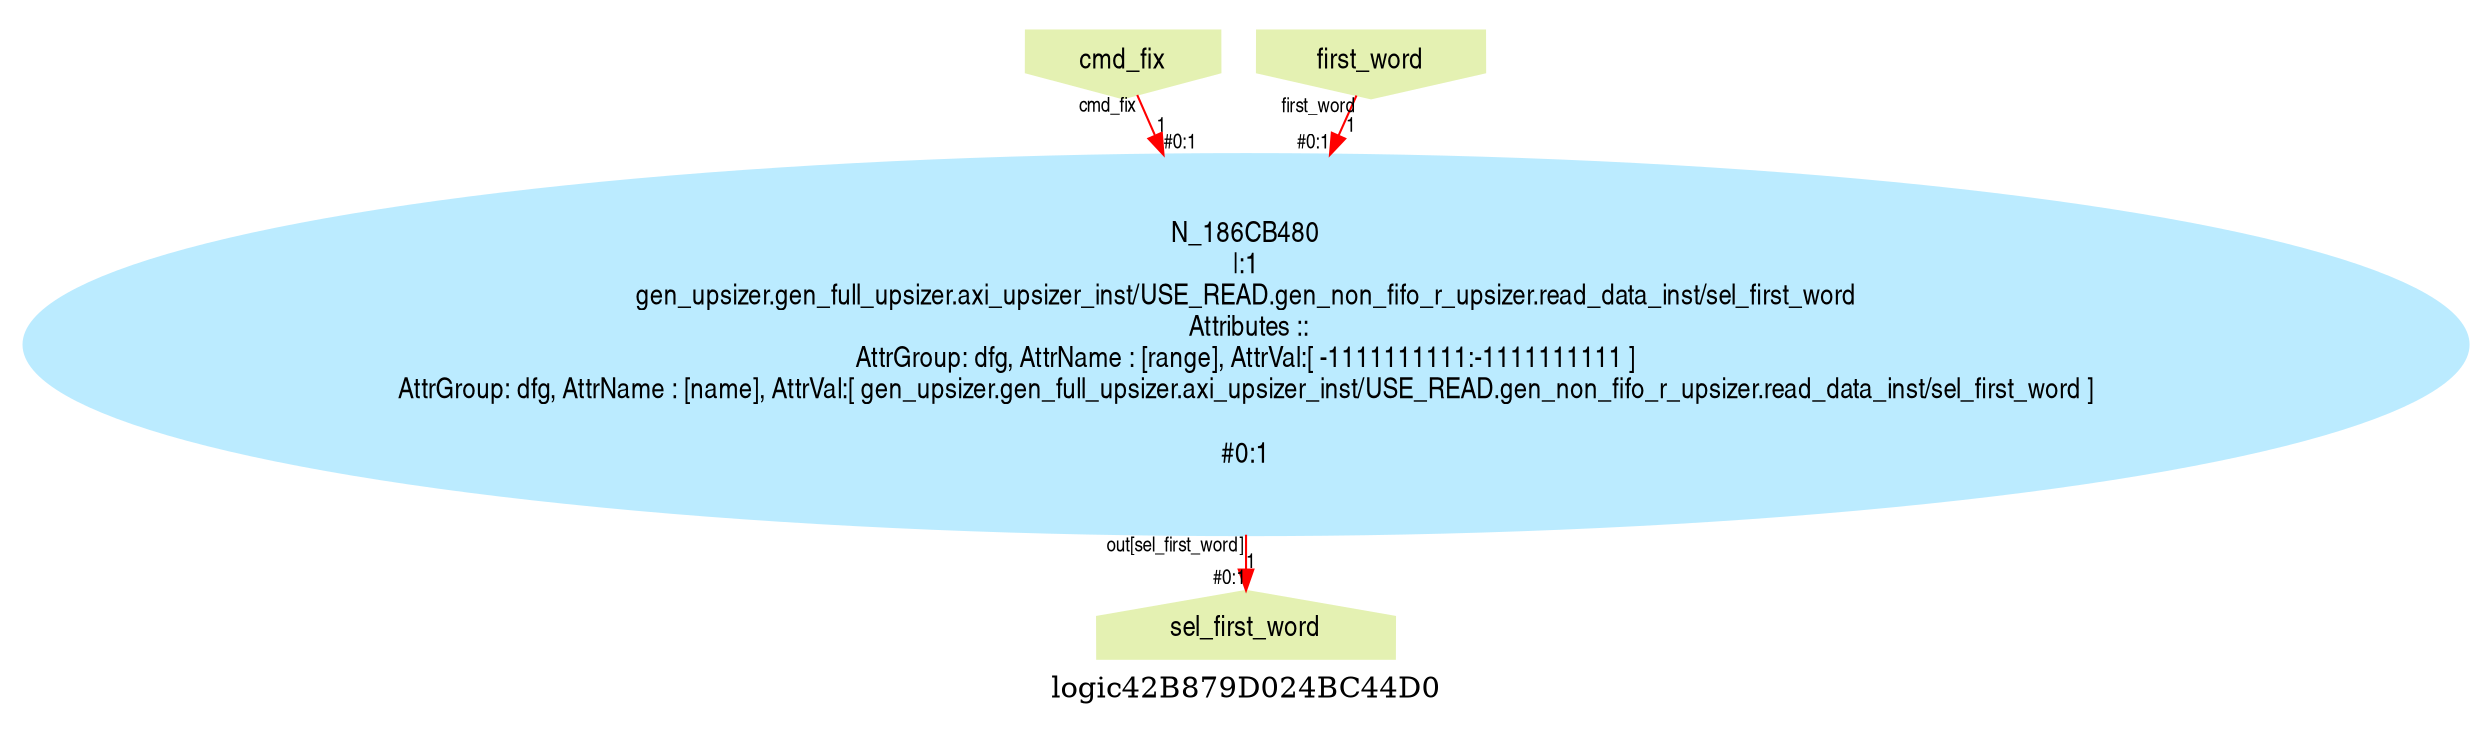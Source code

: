 digraph logic42B879D024BC44D0 {
graph [label="logic42B879D024BC44D0", margin="0.1,0.1", size="100,100", ranksep=0.1, splines=true];
node [style=filled, color="#ffee80", fontname=helveticanarrow];
edge [color="#ff0000", fontsize=10, fontname=helveticanarrow];
{ rank = source;logic42B879D024BC44D0_cmd_fix [label="cmd_fix", shape=invhouse, color="#e4f1b2"];
logic42B879D024BC44D0_first_word [label="first_word", shape=invhouse, color="#e4f1b2"];
}
{ rank = sink;logic42B879D024BC44D0_sel_first_word [label="sel_first_word", shape=house, color="#e4f1b2"];
}
N_186CB480 [label="N_186CB480\n|:1\ngen_upsizer.gen_full_upsizer.axi_upsizer_inst/USE_READ.gen_non_fifo_r_upsizer.read_data_inst/sel_first_word\n Attributes ::\nAttrGroup: dfg, AttrName : [range], AttrVal:[ -1111111111:-1111111111 ]\nAttrGroup: dfg, AttrName : [name], AttrVal:[ gen_upsizer.gen_full_upsizer.axi_upsizer_inst/USE_READ.gen_non_fifo_r_upsizer.read_data_inst/sel_first_word ]\n\n#0:1\n", color="#bbebff"];
logic42B879D024BC44D0_cmd_fix -> N_186CB480 [label="1", taillabel=<cmd_fix>, headlabel=<B>, headlabel=<#0:1>];
logic42B879D024BC44D0_first_word -> N_186CB480 [label="1", taillabel=<first_word>, headlabel=<A>, headlabel=<#0:1>];
N_186CB480 -> logic42B879D024BC44D0_sel_first_word [label="1", taillabel=<out[sel_first_word]>, headlabel=<sel_first_word>, headlabel=<#0:1>];
}

